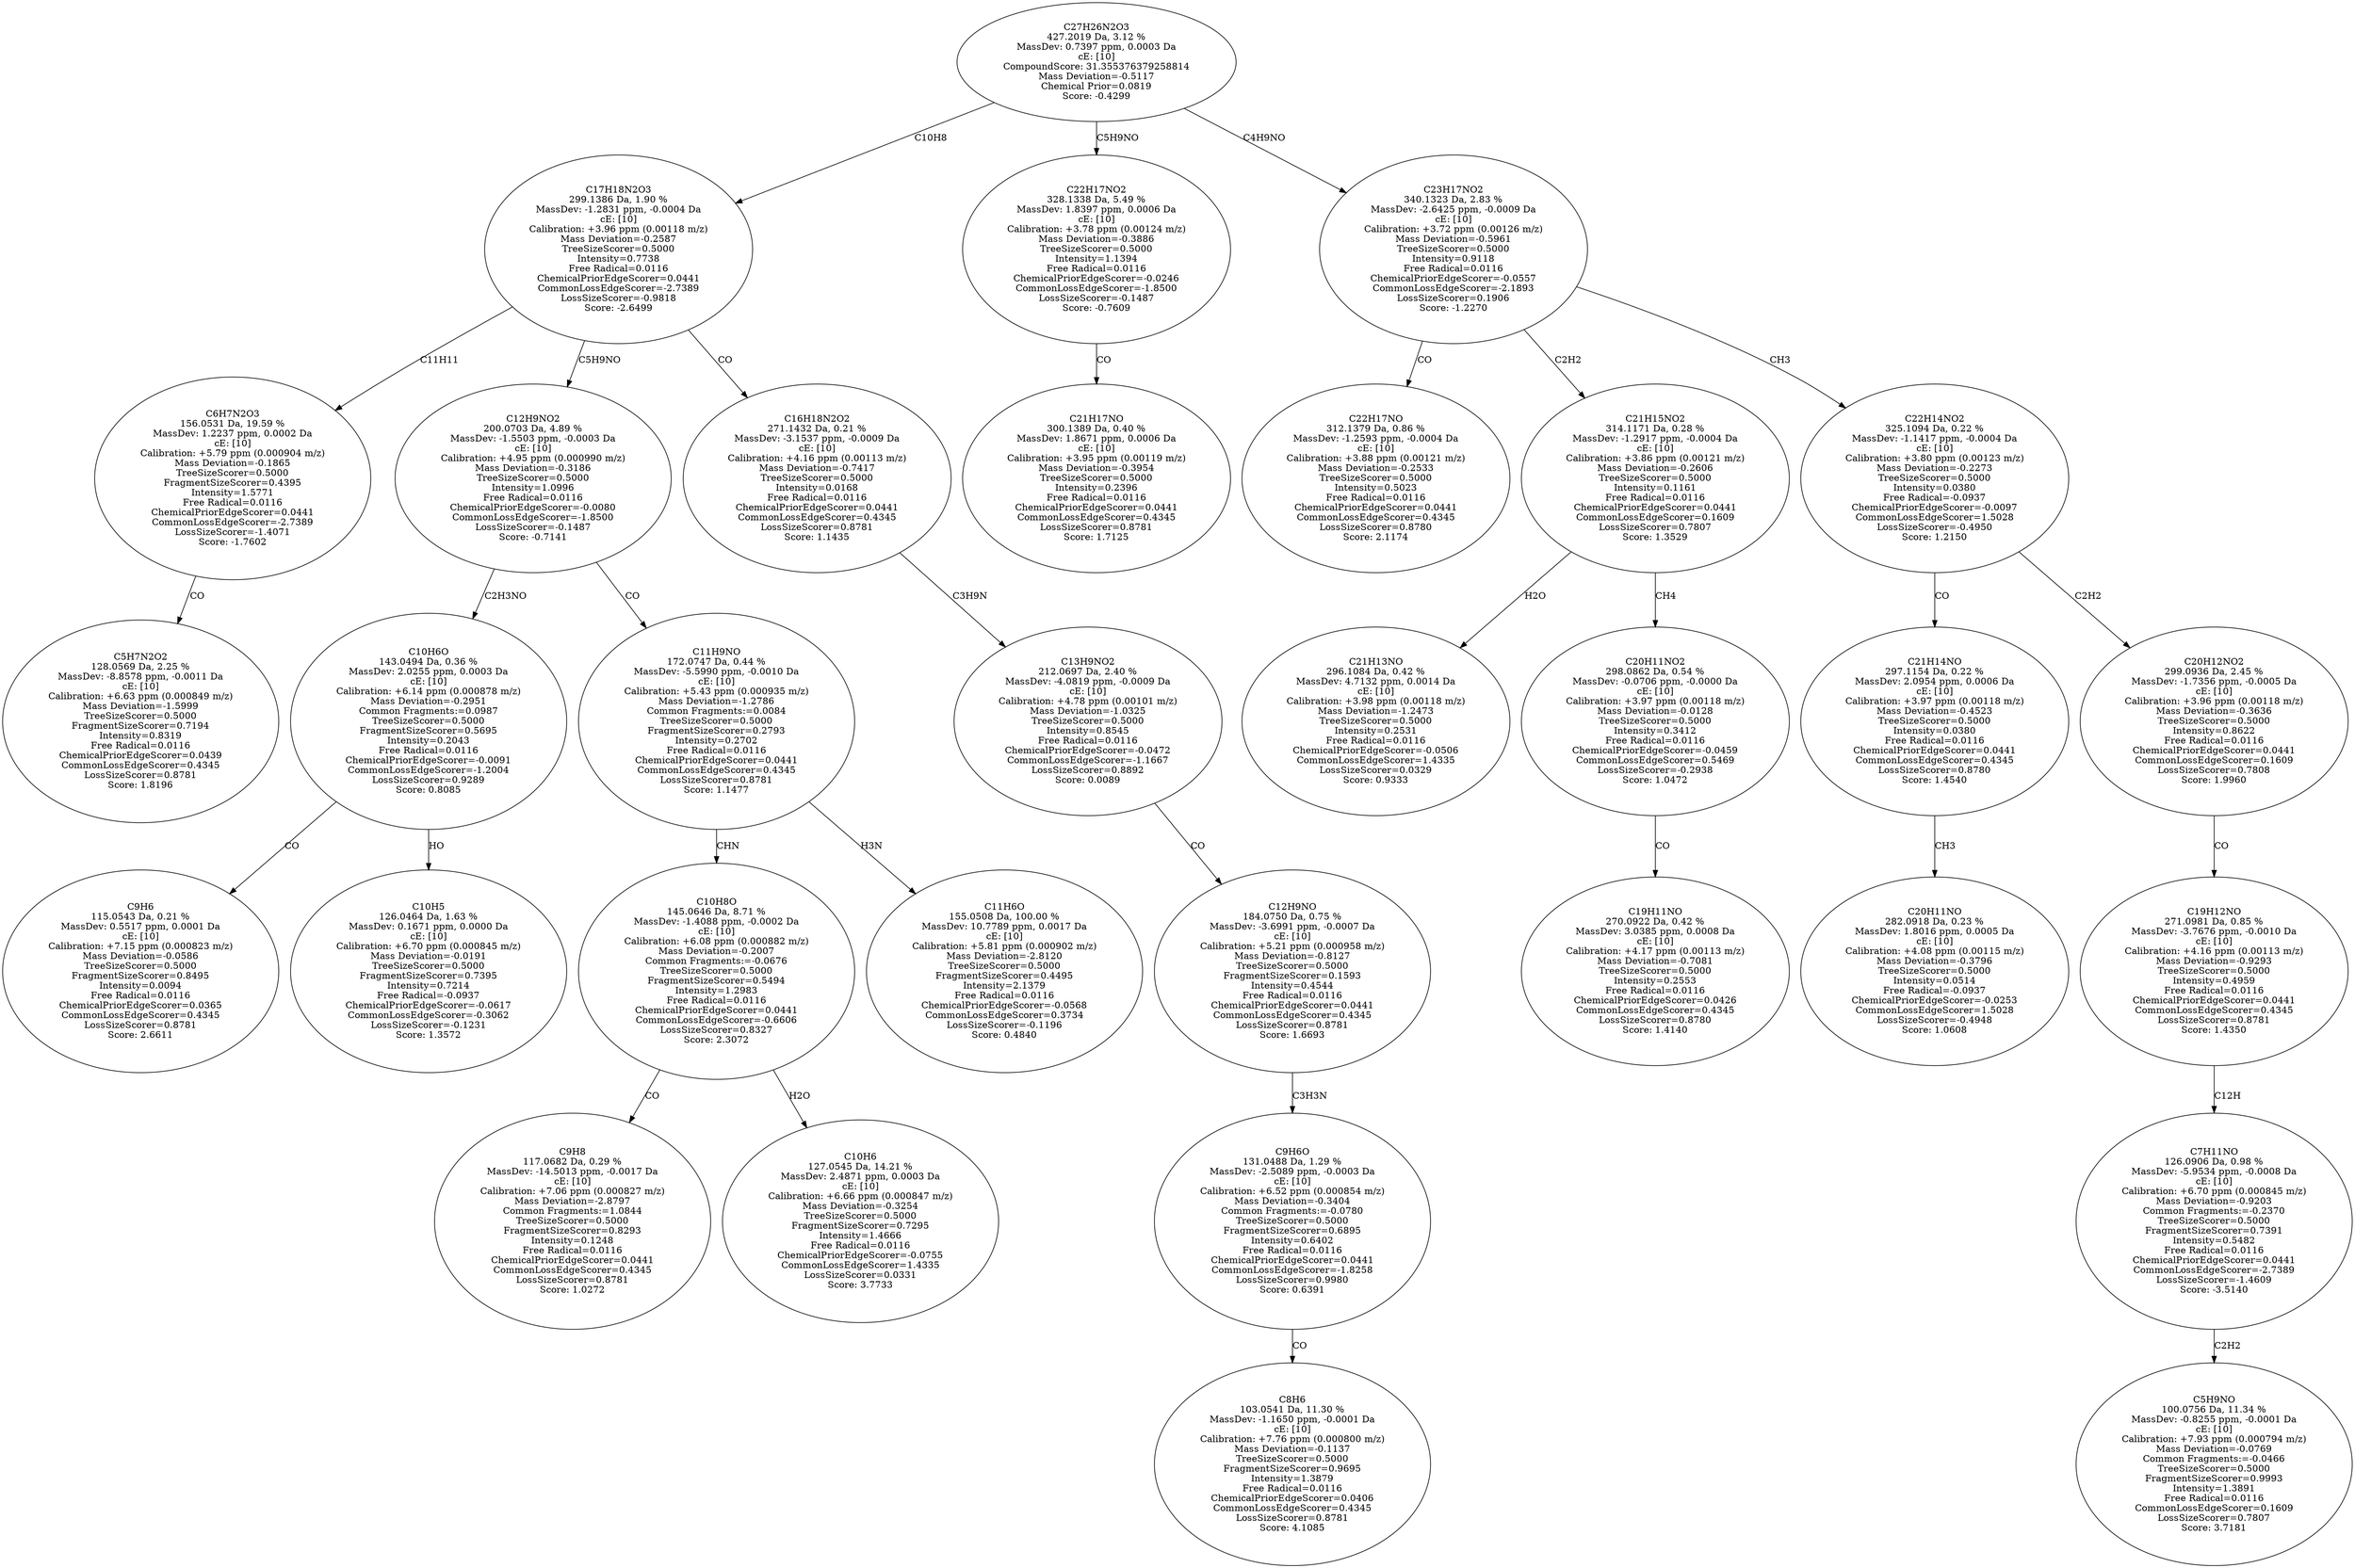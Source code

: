 strict digraph {
v1 [label="C5H7N2O2\n128.0569 Da, 2.25 %\nMassDev: -8.8578 ppm, -0.0011 Da\ncE: [10]\nCalibration: +6.63 ppm (0.000849 m/z)\nMass Deviation=-1.5999\nTreeSizeScorer=0.5000\nFragmentSizeScorer=0.7194\nIntensity=0.8319\nFree Radical=0.0116\nChemicalPriorEdgeScorer=0.0439\nCommonLossEdgeScorer=0.4345\nLossSizeScorer=0.8781\nScore: 1.8196"];
v2 [label="C6H7N2O3\n156.0531 Da, 19.59 %\nMassDev: 1.2237 ppm, 0.0002 Da\ncE: [10]\nCalibration: +5.79 ppm (0.000904 m/z)\nMass Deviation=-0.1865\nTreeSizeScorer=0.5000\nFragmentSizeScorer=0.4395\nIntensity=1.5771\nFree Radical=0.0116\nChemicalPriorEdgeScorer=0.0441\nCommonLossEdgeScorer=-2.7389\nLossSizeScorer=-1.4071\nScore: -1.7602"];
v3 [label="C9H6\n115.0543 Da, 0.21 %\nMassDev: 0.5517 ppm, 0.0001 Da\ncE: [10]\nCalibration: +7.15 ppm (0.000823 m/z)\nMass Deviation=-0.0586\nTreeSizeScorer=0.5000\nFragmentSizeScorer=0.8495\nIntensity=0.0094\nFree Radical=0.0116\nChemicalPriorEdgeScorer=0.0365\nCommonLossEdgeScorer=0.4345\nLossSizeScorer=0.8781\nScore: 2.6611"];
v4 [label="C10H5\n126.0464 Da, 1.63 %\nMassDev: 0.1671 ppm, 0.0000 Da\ncE: [10]\nCalibration: +6.70 ppm (0.000845 m/z)\nMass Deviation=-0.0191\nTreeSizeScorer=0.5000\nFragmentSizeScorer=0.7395\nIntensity=0.7214\nFree Radical=-0.0937\nChemicalPriorEdgeScorer=-0.0617\nCommonLossEdgeScorer=-0.3062\nLossSizeScorer=-0.1231\nScore: 1.3572"];
v5 [label="C10H6O\n143.0494 Da, 0.36 %\nMassDev: 2.0255 ppm, 0.0003 Da\ncE: [10]\nCalibration: +6.14 ppm (0.000878 m/z)\nMass Deviation=-0.2951\nCommon Fragments:=0.0987\nTreeSizeScorer=0.5000\nFragmentSizeScorer=0.5695\nIntensity=0.2043\nFree Radical=0.0116\nChemicalPriorEdgeScorer=-0.0091\nCommonLossEdgeScorer=-1.2004\nLossSizeScorer=0.9289\nScore: 0.8085"];
v6 [label="C9H8\n117.0682 Da, 0.29 %\nMassDev: -14.5013 ppm, -0.0017 Da\ncE: [10]\nCalibration: +7.06 ppm (0.000827 m/z)\nMass Deviation=-2.8797\nCommon Fragments:=1.0844\nTreeSizeScorer=0.5000\nFragmentSizeScorer=0.8293\nIntensity=0.1248\nFree Radical=0.0116\nChemicalPriorEdgeScorer=0.0441\nCommonLossEdgeScorer=0.4345\nLossSizeScorer=0.8781\nScore: 1.0272"];
v7 [label="C10H6\n127.0545 Da, 14.21 %\nMassDev: 2.4871 ppm, 0.0003 Da\ncE: [10]\nCalibration: +6.66 ppm (0.000847 m/z)\nMass Deviation=-0.3254\nTreeSizeScorer=0.5000\nFragmentSizeScorer=0.7295\nIntensity=1.4666\nFree Radical=0.0116\nChemicalPriorEdgeScorer=-0.0755\nCommonLossEdgeScorer=1.4335\nLossSizeScorer=0.0331\nScore: 3.7733"];
v8 [label="C10H8O\n145.0646 Da, 8.71 %\nMassDev: -1.4088 ppm, -0.0002 Da\ncE: [10]\nCalibration: +6.08 ppm (0.000882 m/z)\nMass Deviation=-0.2007\nCommon Fragments:=-0.0676\nTreeSizeScorer=0.5000\nFragmentSizeScorer=0.5494\nIntensity=1.2983\nFree Radical=0.0116\nChemicalPriorEdgeScorer=0.0441\nCommonLossEdgeScorer=-0.6606\nLossSizeScorer=0.8327\nScore: 2.3072"];
v9 [label="C11H6O\n155.0508 Da, 100.00 %\nMassDev: 10.7789 ppm, 0.0017 Da\ncE: [10]\nCalibration: +5.81 ppm (0.000902 m/z)\nMass Deviation=-2.8120\nTreeSizeScorer=0.5000\nFragmentSizeScorer=0.4495\nIntensity=2.1379\nFree Radical=0.0116\nChemicalPriorEdgeScorer=-0.0568\nCommonLossEdgeScorer=0.3734\nLossSizeScorer=-0.1196\nScore: 0.4840"];
v10 [label="C11H9NO\n172.0747 Da, 0.44 %\nMassDev: -5.5990 ppm, -0.0010 Da\ncE: [10]\nCalibration: +5.43 ppm (0.000935 m/z)\nMass Deviation=-1.2786\nCommon Fragments:=0.0084\nTreeSizeScorer=0.5000\nFragmentSizeScorer=0.2793\nIntensity=0.2702\nFree Radical=0.0116\nChemicalPriorEdgeScorer=0.0441\nCommonLossEdgeScorer=0.4345\nLossSizeScorer=0.8781\nScore: 1.1477"];
v11 [label="C12H9NO2\n200.0703 Da, 4.89 %\nMassDev: -1.5503 ppm, -0.0003 Da\ncE: [10]\nCalibration: +4.95 ppm (0.000990 m/z)\nMass Deviation=-0.3186\nTreeSizeScorer=0.5000\nIntensity=1.0996\nFree Radical=0.0116\nChemicalPriorEdgeScorer=-0.0080\nCommonLossEdgeScorer=-1.8500\nLossSizeScorer=-0.1487\nScore: -0.7141"];
v12 [label="C8H6\n103.0541 Da, 11.30 %\nMassDev: -1.1650 ppm, -0.0001 Da\ncE: [10]\nCalibration: +7.76 ppm (0.000800 m/z)\nMass Deviation=-0.1137\nTreeSizeScorer=0.5000\nFragmentSizeScorer=0.9695\nIntensity=1.3879\nFree Radical=0.0116\nChemicalPriorEdgeScorer=0.0406\nCommonLossEdgeScorer=0.4345\nLossSizeScorer=0.8781\nScore: 4.1085"];
v13 [label="C9H6O\n131.0488 Da, 1.29 %\nMassDev: -2.5089 ppm, -0.0003 Da\ncE: [10]\nCalibration: +6.52 ppm (0.000854 m/z)\nMass Deviation=-0.3404\nCommon Fragments:=-0.0780\nTreeSizeScorer=0.5000\nFragmentSizeScorer=0.6895\nIntensity=0.6402\nFree Radical=0.0116\nChemicalPriorEdgeScorer=0.0441\nCommonLossEdgeScorer=-1.8258\nLossSizeScorer=0.9980\nScore: 0.6391"];
v14 [label="C12H9NO\n184.0750 Da, 0.75 %\nMassDev: -3.6991 ppm, -0.0007 Da\ncE: [10]\nCalibration: +5.21 ppm (0.000958 m/z)\nMass Deviation=-0.8127\nTreeSizeScorer=0.5000\nFragmentSizeScorer=0.1593\nIntensity=0.4544\nFree Radical=0.0116\nChemicalPriorEdgeScorer=0.0441\nCommonLossEdgeScorer=0.4345\nLossSizeScorer=0.8781\nScore: 1.6693"];
v15 [label="C13H9NO2\n212.0697 Da, 2.40 %\nMassDev: -4.0819 ppm, -0.0009 Da\ncE: [10]\nCalibration: +4.78 ppm (0.00101 m/z)\nMass Deviation=-1.0325\nTreeSizeScorer=0.5000\nIntensity=0.8545\nFree Radical=0.0116\nChemicalPriorEdgeScorer=-0.0472\nCommonLossEdgeScorer=-1.1667\nLossSizeScorer=0.8892\nScore: 0.0089"];
v16 [label="C16H18N2O2\n271.1432 Da, 0.21 %\nMassDev: -3.1537 ppm, -0.0009 Da\ncE: [10]\nCalibration: +4.16 ppm (0.00113 m/z)\nMass Deviation=-0.7417\nTreeSizeScorer=0.5000\nIntensity=0.0168\nFree Radical=0.0116\nChemicalPriorEdgeScorer=0.0441\nCommonLossEdgeScorer=0.4345\nLossSizeScorer=0.8781\nScore: 1.1435"];
v17 [label="C17H18N2O3\n299.1386 Da, 1.90 %\nMassDev: -1.2831 ppm, -0.0004 Da\ncE: [10]\nCalibration: +3.96 ppm (0.00118 m/z)\nMass Deviation=-0.2587\nTreeSizeScorer=0.5000\nIntensity=0.7738\nFree Radical=0.0116\nChemicalPriorEdgeScorer=0.0441\nCommonLossEdgeScorer=-2.7389\nLossSizeScorer=-0.9818\nScore: -2.6499"];
v18 [label="C21H17NO\n300.1389 Da, 0.40 %\nMassDev: 1.8671 ppm, 0.0006 Da\ncE: [10]\nCalibration: +3.95 ppm (0.00119 m/z)\nMass Deviation=-0.3954\nTreeSizeScorer=0.5000\nIntensity=0.2396\nFree Radical=0.0116\nChemicalPriorEdgeScorer=0.0441\nCommonLossEdgeScorer=0.4345\nLossSizeScorer=0.8781\nScore: 1.7125"];
v19 [label="C22H17NO2\n328.1338 Da, 5.49 %\nMassDev: 1.8397 ppm, 0.0006 Da\ncE: [10]\nCalibration: +3.78 ppm (0.00124 m/z)\nMass Deviation=-0.3886\nTreeSizeScorer=0.5000\nIntensity=1.1394\nFree Radical=0.0116\nChemicalPriorEdgeScorer=-0.0246\nCommonLossEdgeScorer=-1.8500\nLossSizeScorer=-0.1487\nScore: -0.7609"];
v20 [label="C22H17NO\n312.1379 Da, 0.86 %\nMassDev: -1.2593 ppm, -0.0004 Da\ncE: [10]\nCalibration: +3.88 ppm (0.00121 m/z)\nMass Deviation=-0.2533\nTreeSizeScorer=0.5000\nIntensity=0.5023\nFree Radical=0.0116\nChemicalPriorEdgeScorer=0.0441\nCommonLossEdgeScorer=0.4345\nLossSizeScorer=0.8780\nScore: 2.1174"];
v21 [label="C21H13NO\n296.1084 Da, 0.42 %\nMassDev: 4.7132 ppm, 0.0014 Da\ncE: [10]\nCalibration: +3.98 ppm (0.00118 m/z)\nMass Deviation=-1.2473\nTreeSizeScorer=0.5000\nIntensity=0.2531\nFree Radical=0.0116\nChemicalPriorEdgeScorer=-0.0506\nCommonLossEdgeScorer=1.4335\nLossSizeScorer=0.0329\nScore: 0.9333"];
v22 [label="C19H11NO\n270.0922 Da, 0.42 %\nMassDev: 3.0385 ppm, 0.0008 Da\ncE: [10]\nCalibration: +4.17 ppm (0.00113 m/z)\nMass Deviation=-0.7081\nTreeSizeScorer=0.5000\nIntensity=0.2553\nFree Radical=0.0116\nChemicalPriorEdgeScorer=0.0426\nCommonLossEdgeScorer=0.4345\nLossSizeScorer=0.8780\nScore: 1.4140"];
v23 [label="C20H11NO2\n298.0862 Da, 0.54 %\nMassDev: -0.0706 ppm, -0.0000 Da\ncE: [10]\nCalibration: +3.97 ppm (0.00118 m/z)\nMass Deviation=-0.0128\nTreeSizeScorer=0.5000\nIntensity=0.3412\nFree Radical=0.0116\nChemicalPriorEdgeScorer=-0.0459\nCommonLossEdgeScorer=0.5469\nLossSizeScorer=-0.2938\nScore: 1.0472"];
v24 [label="C21H15NO2\n314.1171 Da, 0.28 %\nMassDev: -1.2917 ppm, -0.0004 Da\ncE: [10]\nCalibration: +3.86 ppm (0.00121 m/z)\nMass Deviation=-0.2606\nTreeSizeScorer=0.5000\nIntensity=0.1161\nFree Radical=0.0116\nChemicalPriorEdgeScorer=0.0441\nCommonLossEdgeScorer=0.1609\nLossSizeScorer=0.7807\nScore: 1.3529"];
v25 [label="C20H11NO\n282.0918 Da, 0.23 %\nMassDev: 1.8016 ppm, 0.0005 Da\ncE: [10]\nCalibration: +4.08 ppm (0.00115 m/z)\nMass Deviation=-0.3796\nTreeSizeScorer=0.5000\nIntensity=0.0514\nFree Radical=-0.0937\nChemicalPriorEdgeScorer=-0.0253\nCommonLossEdgeScorer=1.5028\nLossSizeScorer=-0.4948\nScore: 1.0608"];
v26 [label="C21H14NO\n297.1154 Da, 0.22 %\nMassDev: 2.0954 ppm, 0.0006 Da\ncE: [10]\nCalibration: +3.97 ppm (0.00118 m/z)\nMass Deviation=-0.4523\nTreeSizeScorer=0.5000\nIntensity=0.0380\nFree Radical=0.0116\nChemicalPriorEdgeScorer=0.0441\nCommonLossEdgeScorer=0.4345\nLossSizeScorer=0.8780\nScore: 1.4540"];
v27 [label="C5H9NO\n100.0756 Da, 11.34 %\nMassDev: -0.8255 ppm, -0.0001 Da\ncE: [10]\nCalibration: +7.93 ppm (0.000794 m/z)\nMass Deviation=-0.0769\nCommon Fragments:=-0.0466\nTreeSizeScorer=0.5000\nFragmentSizeScorer=0.9993\nIntensity=1.3891\nFree Radical=0.0116\nCommonLossEdgeScorer=0.1609\nLossSizeScorer=0.7807\nScore: 3.7181"];
v28 [label="C7H11NO\n126.0906 Da, 0.98 %\nMassDev: -5.9534 ppm, -0.0008 Da\ncE: [10]\nCalibration: +6.70 ppm (0.000845 m/z)\nMass Deviation=-0.9203\nCommon Fragments:=-0.2370\nTreeSizeScorer=0.5000\nFragmentSizeScorer=0.7391\nIntensity=0.5482\nFree Radical=0.0116\nChemicalPriorEdgeScorer=0.0441\nCommonLossEdgeScorer=-2.7389\nLossSizeScorer=-1.4609\nScore: -3.5140"];
v29 [label="C19H12NO\n271.0981 Da, 0.85 %\nMassDev: -3.7676 ppm, -0.0010 Da\ncE: [10]\nCalibration: +4.16 ppm (0.00113 m/z)\nMass Deviation=-0.9293\nTreeSizeScorer=0.5000\nIntensity=0.4959\nFree Radical=0.0116\nChemicalPriorEdgeScorer=0.0441\nCommonLossEdgeScorer=0.4345\nLossSizeScorer=0.8781\nScore: 1.4350"];
v30 [label="C20H12NO2\n299.0936 Da, 2.45 %\nMassDev: -1.7356 ppm, -0.0005 Da\ncE: [10]\nCalibration: +3.96 ppm (0.00118 m/z)\nMass Deviation=-0.3636\nTreeSizeScorer=0.5000\nIntensity=0.8622\nFree Radical=0.0116\nChemicalPriorEdgeScorer=0.0441\nCommonLossEdgeScorer=0.1609\nLossSizeScorer=0.7808\nScore: 1.9960"];
v31 [label="C22H14NO2\n325.1094 Da, 0.22 %\nMassDev: -1.1417 ppm, -0.0004 Da\ncE: [10]\nCalibration: +3.80 ppm (0.00123 m/z)\nMass Deviation=-0.2273\nTreeSizeScorer=0.5000\nIntensity=0.0380\nFree Radical=-0.0937\nChemicalPriorEdgeScorer=-0.0097\nCommonLossEdgeScorer=1.5028\nLossSizeScorer=-0.4950\nScore: 1.2150"];
v32 [label="C23H17NO2\n340.1323 Da, 2.83 %\nMassDev: -2.6425 ppm, -0.0009 Da\ncE: [10]\nCalibration: +3.72 ppm (0.00126 m/z)\nMass Deviation=-0.5961\nTreeSizeScorer=0.5000\nIntensity=0.9118\nFree Radical=0.0116\nChemicalPriorEdgeScorer=-0.0557\nCommonLossEdgeScorer=-2.1893\nLossSizeScorer=0.1906\nScore: -1.2270"];
v33 [label="C27H26N2O3\n427.2019 Da, 3.12 %\nMassDev: 0.7397 ppm, 0.0003 Da\ncE: [10]\nCompoundScore: 31.355376379258814\nMass Deviation=-0.5117\nChemical Prior=0.0819\nScore: -0.4299"];
v2 -> v1 [label="CO"];
v17 -> v2 [label="C11H11"];
v5 -> v3 [label="CO"];
v5 -> v4 [label="HO"];
v11 -> v5 [label="C2H3NO"];
v8 -> v6 [label="CO"];
v8 -> v7 [label="H2O"];
v10 -> v8 [label="CHN"];
v10 -> v9 [label="H3N"];
v11 -> v10 [label="CO"];
v17 -> v11 [label="C5H9NO"];
v13 -> v12 [label="CO"];
v14 -> v13 [label="C3H3N"];
v15 -> v14 [label="CO"];
v16 -> v15 [label="C3H9N"];
v17 -> v16 [label="CO"];
v33 -> v17 [label="C10H8"];
v19 -> v18 [label="CO"];
v33 -> v19 [label="C5H9NO"];
v32 -> v20 [label="CO"];
v24 -> v21 [label="H2O"];
v23 -> v22 [label="CO"];
v24 -> v23 [label="CH4"];
v32 -> v24 [label="C2H2"];
v26 -> v25 [label="CH3"];
v31 -> v26 [label="CO"];
v28 -> v27 [label="C2H2"];
v29 -> v28 [label="C12H"];
v30 -> v29 [label="CO"];
v31 -> v30 [label="C2H2"];
v32 -> v31 [label="CH3"];
v33 -> v32 [label="C4H9NO"];
}